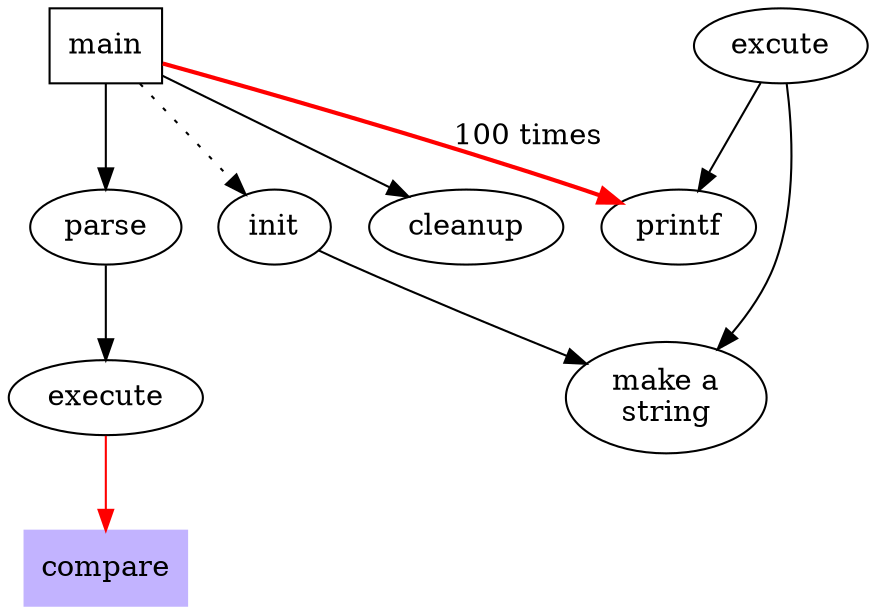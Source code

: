 digraph G{
     main [shape=box]
     main -> parse [weight = 8]
     parse -> execute;
     main -> init[style=dotted]
     main -> cleanup;
     excute -> {make_string,printf}
     init -> make_string;
     edge [color=red];
     main -> printf[style=bold,label="100 times"];
     make_string[label = "make a\nstring"];
     node[shape=box,style=filled,color=".7,.3,1.0"];
     execute -> compare;

}